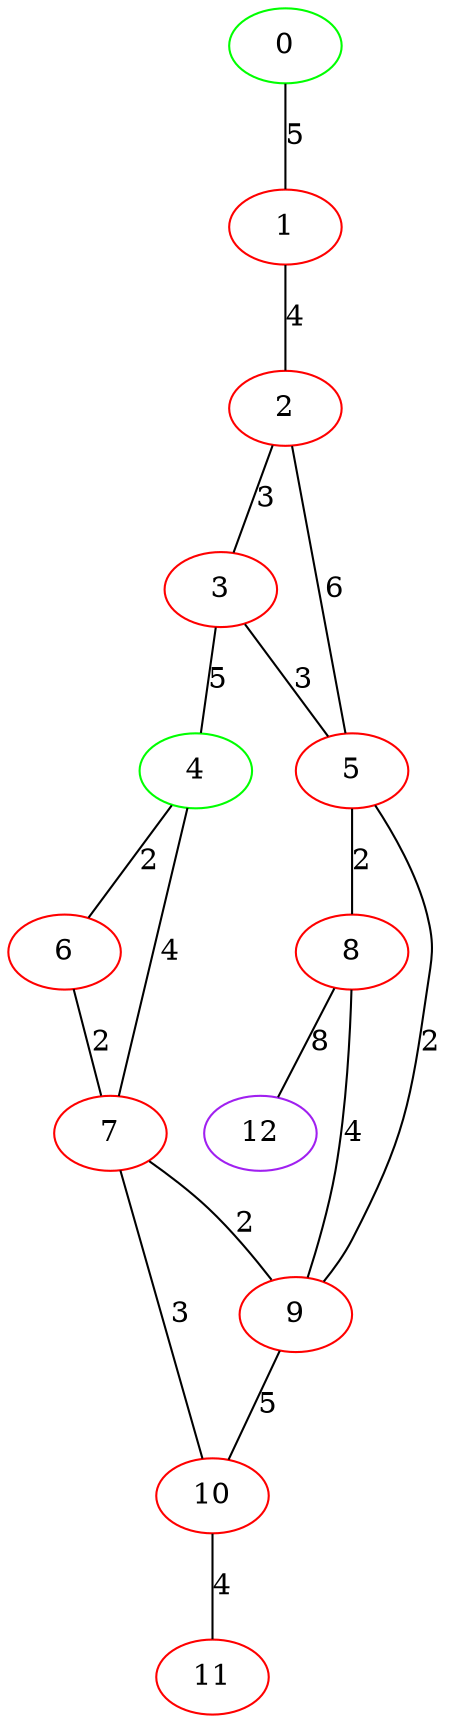 graph "" {
0 [color=green, weight=2];
1 [color=red, weight=1];
2 [color=red, weight=1];
3 [color=red, weight=1];
4 [color=green, weight=2];
5 [color=red, weight=1];
6 [color=red, weight=1];
7 [color=red, weight=1];
8 [color=red, weight=1];
9 [color=red, weight=1];
10 [color=red, weight=1];
11 [color=red, weight=1];
12 [color=purple, weight=4];
0 -- 1  [key=0, label=5];
1 -- 2  [key=0, label=4];
2 -- 3  [key=0, label=3];
2 -- 5  [key=0, label=6];
3 -- 4  [key=0, label=5];
3 -- 5  [key=0, label=3];
4 -- 6  [key=0, label=2];
4 -- 7  [key=0, label=4];
5 -- 8  [key=0, label=2];
5 -- 9  [key=0, label=2];
6 -- 7  [key=0, label=2];
7 -- 9  [key=0, label=2];
7 -- 10  [key=0, label=3];
8 -- 9  [key=0, label=4];
8 -- 12  [key=0, label=8];
9 -- 10  [key=0, label=5];
10 -- 11  [key=0, label=4];
}
